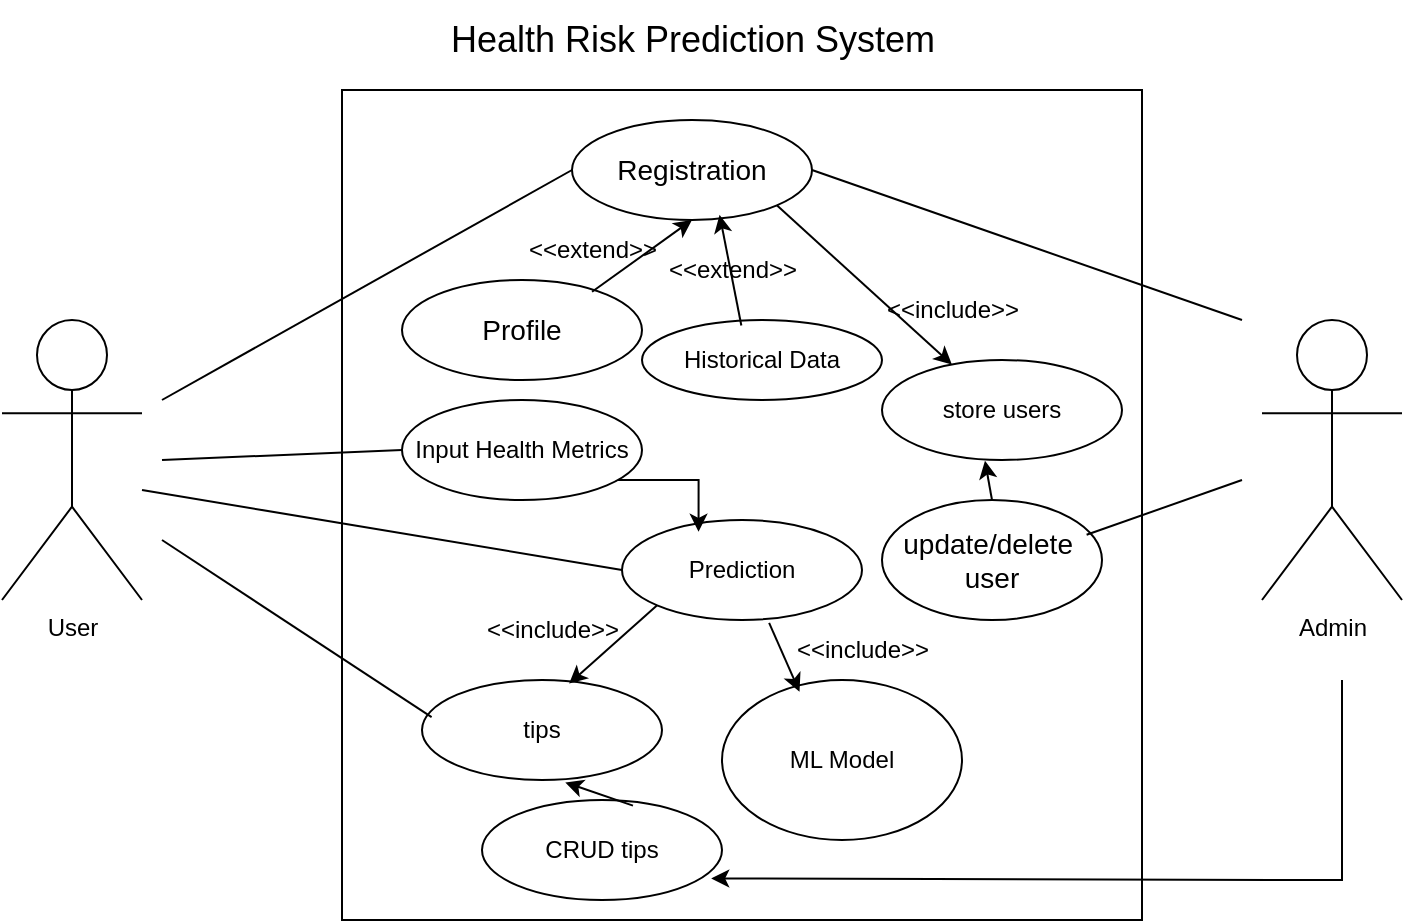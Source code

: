 <mxfile version="24.8.3">
  <diagram name="Page-1" id="DKO4C-I1yTu87NBLZZFT">
    <mxGraphModel dx="1221" dy="638" grid="1" gridSize="10" guides="1" tooltips="1" connect="1" arrows="1" fold="1" page="1" pageScale="1" pageWidth="850" pageHeight="1100" math="0" shadow="0">
      <root>
        <mxCell id="0" />
        <mxCell id="1" parent="0" />
        <mxCell id="FpKGDKynCjTsN8xnSe94-1" value="User" style="shape=umlActor;verticalLabelPosition=bottom;verticalAlign=top;html=1;" parent="1" vertex="1">
          <mxGeometry x="80" y="220" width="70" height="140" as="geometry" />
        </mxCell>
        <mxCell id="FpKGDKynCjTsN8xnSe94-2" value="Admin" style="shape=umlActor;verticalLabelPosition=bottom;verticalAlign=top;html=1;" parent="1" vertex="1">
          <mxGeometry x="710" y="220" width="70" height="140" as="geometry" />
        </mxCell>
        <mxCell id="FpKGDKynCjTsN8xnSe94-10" value="" style="rounded=0;whiteSpace=wrap;html=1;" parent="1" vertex="1">
          <mxGeometry x="250" y="105" width="400" height="415" as="geometry" />
        </mxCell>
        <mxCell id="FpKGDKynCjTsN8xnSe94-11" value="&lt;font style=&quot;font-size: 18px;&quot;&gt;Health Risk Prediction System&lt;/font&gt;" style="text;html=1;align=center;verticalAlign=middle;resizable=0;points=[];autosize=1;strokeColor=none;fillColor=none;" parent="1" vertex="1">
          <mxGeometry x="290" y="60" width="270" height="40" as="geometry" />
        </mxCell>
        <mxCell id="FpKGDKynCjTsN8xnSe94-12" value="&lt;font style=&quot;font-size: 14px;&quot;&gt;Registration&lt;/font&gt;" style="ellipse;whiteSpace=wrap;html=1;" parent="1" vertex="1">
          <mxGeometry x="365" y="120" width="120" height="50" as="geometry" />
        </mxCell>
        <mxCell id="FpKGDKynCjTsN8xnSe94-13" value="Historical Data" style="ellipse;whiteSpace=wrap;html=1;" parent="1" vertex="1">
          <mxGeometry x="400" y="220" width="120" height="40" as="geometry" />
        </mxCell>
        <mxCell id="FpKGDKynCjTsN8xnSe94-14" value="Input Health Metrics" style="ellipse;whiteSpace=wrap;html=1;" parent="1" vertex="1">
          <mxGeometry x="280" y="260" width="120" height="50" as="geometry" />
        </mxCell>
        <mxCell id="FpKGDKynCjTsN8xnSe94-15" value="Prediction" style="ellipse;whiteSpace=wrap;html=1;" parent="1" vertex="1">
          <mxGeometry x="390" y="320" width="120" height="50" as="geometry" />
        </mxCell>
        <mxCell id="FpKGDKynCjTsN8xnSe94-16" value="tips" style="ellipse;whiteSpace=wrap;html=1;" parent="1" vertex="1">
          <mxGeometry x="290" y="400" width="120" height="50" as="geometry" />
        </mxCell>
        <mxCell id="FpKGDKynCjTsN8xnSe94-17" value="ML Model" style="ellipse;whiteSpace=wrap;html=1;" parent="1" vertex="1">
          <mxGeometry x="440" y="400" width="120" height="80" as="geometry" />
        </mxCell>
        <mxCell id="FpKGDKynCjTsN8xnSe94-18" value="&lt;font style=&quot;font-size: 14px;&quot;&gt;Profile&lt;/font&gt;" style="ellipse;whiteSpace=wrap;html=1;" parent="1" vertex="1">
          <mxGeometry x="280" y="200" width="120" height="50" as="geometry" />
        </mxCell>
        <mxCell id="FpKGDKynCjTsN8xnSe94-20" value="" style="endArrow=none;html=1;rounded=0;entryX=0;entryY=0.5;entryDx=0;entryDy=0;" parent="1" target="FpKGDKynCjTsN8xnSe94-12" edge="1">
          <mxGeometry width="50" height="50" relative="1" as="geometry">
            <mxPoint x="160" y="260" as="sourcePoint" />
            <mxPoint x="450" y="260" as="targetPoint" />
          </mxGeometry>
        </mxCell>
        <mxCell id="FpKGDKynCjTsN8xnSe94-21" value="" style="endArrow=none;html=1;rounded=0;entryX=0;entryY=0.5;entryDx=0;entryDy=0;" parent="1" target="FpKGDKynCjTsN8xnSe94-14" edge="1">
          <mxGeometry width="50" height="50" relative="1" as="geometry">
            <mxPoint x="160" y="290" as="sourcePoint" />
            <mxPoint x="375" y="155" as="targetPoint" />
          </mxGeometry>
        </mxCell>
        <mxCell id="FpKGDKynCjTsN8xnSe94-22" value="" style="endArrow=none;html=1;rounded=0;entryX=0;entryY=0.5;entryDx=0;entryDy=0;" parent="1" target="FpKGDKynCjTsN8xnSe94-15" edge="1">
          <mxGeometry width="50" height="50" relative="1" as="geometry">
            <mxPoint x="150" y="305" as="sourcePoint" />
            <mxPoint x="370" y="360" as="targetPoint" />
          </mxGeometry>
        </mxCell>
        <mxCell id="FpKGDKynCjTsN8xnSe94-23" value="" style="endArrow=none;html=1;rounded=0;entryX=0.04;entryY=0.372;entryDx=0;entryDy=0;entryPerimeter=0;" parent="1" target="FpKGDKynCjTsN8xnSe94-16" edge="1">
          <mxGeometry width="50" height="50" relative="1" as="geometry">
            <mxPoint x="160" y="330" as="sourcePoint" />
            <mxPoint x="395" y="175" as="targetPoint" />
          </mxGeometry>
        </mxCell>
        <mxCell id="FpKGDKynCjTsN8xnSe94-27" value="" style="endArrow=none;html=1;rounded=0;exitX=1;exitY=0.5;exitDx=0;exitDy=0;" parent="1" source="FpKGDKynCjTsN8xnSe94-12" edge="1">
          <mxGeometry width="50" height="50" relative="1" as="geometry">
            <mxPoint x="220" y="340" as="sourcePoint" />
            <mxPoint x="700" y="220" as="targetPoint" />
          </mxGeometry>
        </mxCell>
        <mxCell id="FpKGDKynCjTsN8xnSe94-30" value="&amp;lt;&amp;lt;extend&amp;gt;&amp;gt;" style="text;html=1;align=center;verticalAlign=middle;resizable=0;points=[];autosize=1;strokeColor=none;fillColor=none;" parent="1" vertex="1">
          <mxGeometry x="400" y="180" width="90" height="30" as="geometry" />
        </mxCell>
        <mxCell id="FpKGDKynCjTsN8xnSe94-31" value="&amp;lt;&amp;lt;include&amp;gt;&amp;gt;" style="text;html=1;align=center;verticalAlign=middle;resizable=0;points=[];autosize=1;strokeColor=none;fillColor=none;" parent="1" vertex="1">
          <mxGeometry x="310" y="360" width="90" height="30" as="geometry" />
        </mxCell>
        <mxCell id="FpKGDKynCjTsN8xnSe94-32" value="&amp;lt;&amp;lt;extend&amp;gt;&amp;gt;" style="text;html=1;align=center;verticalAlign=middle;resizable=0;points=[];autosize=1;strokeColor=none;fillColor=none;" parent="1" vertex="1">
          <mxGeometry x="330" y="170" width="90" height="30" as="geometry" />
        </mxCell>
        <mxCell id="FpKGDKynCjTsN8xnSe94-34" value="&amp;lt;&amp;lt;include&amp;gt;&amp;gt;" style="text;html=1;align=center;verticalAlign=middle;resizable=0;points=[];autosize=1;strokeColor=none;fillColor=none;" parent="1" vertex="1">
          <mxGeometry x="465" y="370" width="90" height="30" as="geometry" />
        </mxCell>
        <mxCell id="FpKGDKynCjTsN8xnSe94-35" value="" style="endArrow=classic;html=1;rounded=0;exitX=0.414;exitY=0.069;exitDx=0;exitDy=0;entryX=0.615;entryY=0.948;entryDx=0;entryDy=0;entryPerimeter=0;exitPerimeter=0;" parent="1" source="FpKGDKynCjTsN8xnSe94-13" target="FpKGDKynCjTsN8xnSe94-12" edge="1">
          <mxGeometry width="50" height="50" relative="1" as="geometry">
            <mxPoint x="400" y="310" as="sourcePoint" />
            <mxPoint x="450" y="260" as="targetPoint" />
          </mxGeometry>
        </mxCell>
        <mxCell id="FpKGDKynCjTsN8xnSe94-36" value="" style="endArrow=classic;html=1;rounded=0;exitX=0.792;exitY=0.118;exitDx=0;exitDy=0;entryX=0.5;entryY=1;entryDx=0;entryDy=0;exitPerimeter=0;" parent="1" source="FpKGDKynCjTsN8xnSe94-18" target="FpKGDKynCjTsN8xnSe94-12" edge="1">
          <mxGeometry width="50" height="50" relative="1" as="geometry">
            <mxPoint x="478" y="206" as="sourcePoint" />
            <mxPoint x="449" y="177" as="targetPoint" />
          </mxGeometry>
        </mxCell>
        <mxCell id="FpKGDKynCjTsN8xnSe94-37" value="" style="endArrow=classic;html=1;rounded=0;exitX=0.613;exitY=1.028;exitDx=0;exitDy=0;entryX=0.323;entryY=0.073;entryDx=0;entryDy=0;entryPerimeter=0;exitPerimeter=0;" parent="1" source="FpKGDKynCjTsN8xnSe94-15" target="FpKGDKynCjTsN8xnSe94-17" edge="1">
          <mxGeometry width="50" height="50" relative="1" as="geometry">
            <mxPoint x="488" y="216" as="sourcePoint" />
            <mxPoint x="459" y="187" as="targetPoint" />
          </mxGeometry>
        </mxCell>
        <mxCell id="FpKGDKynCjTsN8xnSe94-38" value="" style="endArrow=classic;html=1;rounded=0;exitX=0;exitY=1;exitDx=0;exitDy=0;entryX=0.613;entryY=0.036;entryDx=0;entryDy=0;entryPerimeter=0;" parent="1" source="FpKGDKynCjTsN8xnSe94-15" target="FpKGDKynCjTsN8xnSe94-16" edge="1">
          <mxGeometry width="50" height="50" relative="1" as="geometry">
            <mxPoint x="498" y="226" as="sourcePoint" />
            <mxPoint x="469" y="197" as="targetPoint" />
          </mxGeometry>
        </mxCell>
        <mxCell id="P0ocBDUY4CHQqKMNYBiO-3" style="edgeStyle=orthogonalEdgeStyle;rounded=0;orthogonalLoop=1;jettySize=auto;html=1;entryX=0.319;entryY=0.118;entryDx=0;entryDy=0;entryPerimeter=0;" edge="1" parent="1" source="FpKGDKynCjTsN8xnSe94-14" target="FpKGDKynCjTsN8xnSe94-15">
          <mxGeometry relative="1" as="geometry">
            <Array as="points">
              <mxPoint x="428" y="300" />
            </Array>
          </mxGeometry>
        </mxCell>
        <mxCell id="P0ocBDUY4CHQqKMNYBiO-4" value="CRUD tips" style="ellipse;whiteSpace=wrap;html=1;" vertex="1" parent="1">
          <mxGeometry x="320" y="460" width="120" height="50" as="geometry" />
        </mxCell>
        <mxCell id="P0ocBDUY4CHQqKMNYBiO-6" style="edgeStyle=orthogonalEdgeStyle;rounded=0;orthogonalLoop=1;jettySize=auto;html=1;entryX=0.955;entryY=0.784;entryDx=0;entryDy=0;entryPerimeter=0;" edge="1" parent="1" target="P0ocBDUY4CHQqKMNYBiO-4">
          <mxGeometry relative="1" as="geometry">
            <mxPoint x="750" y="400" as="sourcePoint" />
            <Array as="points">
              <mxPoint x="715" y="500" />
              <mxPoint x="790" y="500" />
            </Array>
          </mxGeometry>
        </mxCell>
        <mxCell id="P0ocBDUY4CHQqKMNYBiO-8" value="&lt;font style=&quot;font-size: 14px;&quot;&gt;update/delete&amp;nbsp;&lt;/font&gt;&lt;div&gt;&lt;font style=&quot;font-size: 14px;&quot;&gt;user&lt;/font&gt;&lt;/div&gt;" style="ellipse;whiteSpace=wrap;html=1;" vertex="1" parent="1">
          <mxGeometry x="520" y="310" width="110" height="60" as="geometry" />
        </mxCell>
        <mxCell id="P0ocBDUY4CHQqKMNYBiO-11" value="" style="endArrow=none;html=1;rounded=0;exitX=0.93;exitY=0.29;exitDx=0;exitDy=0;exitPerimeter=0;" edge="1" parent="1" source="P0ocBDUY4CHQqKMNYBiO-8">
          <mxGeometry width="50" height="50" relative="1" as="geometry">
            <mxPoint x="400" y="350" as="sourcePoint" />
            <mxPoint x="700" y="300" as="targetPoint" />
          </mxGeometry>
        </mxCell>
        <mxCell id="P0ocBDUY4CHQqKMNYBiO-12" value="store users" style="ellipse;whiteSpace=wrap;html=1;" vertex="1" parent="1">
          <mxGeometry x="520" y="240" width="120" height="50" as="geometry" />
        </mxCell>
        <mxCell id="P0ocBDUY4CHQqKMNYBiO-14" value="" style="endArrow=classic;html=1;rounded=0;exitX=0.5;exitY=0;exitDx=0;exitDy=0;entryX=0.429;entryY=1.007;entryDx=0;entryDy=0;entryPerimeter=0;" edge="1" parent="1" source="P0ocBDUY4CHQqKMNYBiO-8" target="P0ocBDUY4CHQqKMNYBiO-12">
          <mxGeometry width="50" height="50" relative="1" as="geometry">
            <mxPoint x="400" y="350" as="sourcePoint" />
            <mxPoint x="450" y="300" as="targetPoint" />
          </mxGeometry>
        </mxCell>
        <mxCell id="P0ocBDUY4CHQqKMNYBiO-15" value="" style="endArrow=classic;html=1;rounded=0;exitX=1;exitY=1;exitDx=0;exitDy=0;" edge="1" parent="1" source="FpKGDKynCjTsN8xnSe94-12" target="P0ocBDUY4CHQqKMNYBiO-12">
          <mxGeometry width="50" height="50" relative="1" as="geometry">
            <mxPoint x="400" y="350" as="sourcePoint" />
            <mxPoint x="450" y="300" as="targetPoint" />
          </mxGeometry>
        </mxCell>
        <mxCell id="P0ocBDUY4CHQqKMNYBiO-16" value="&amp;lt;&amp;lt;include&amp;gt;&amp;gt;" style="text;html=1;align=center;verticalAlign=middle;resizable=0;points=[];autosize=1;strokeColor=none;fillColor=none;" vertex="1" parent="1">
          <mxGeometry x="510" y="200" width="90" height="30" as="geometry" />
        </mxCell>
        <mxCell id="P0ocBDUY4CHQqKMNYBiO-17" value="" style="endArrow=classic;html=1;rounded=0;exitX=0.629;exitY=0.056;exitDx=0;exitDy=0;exitPerimeter=0;entryX=0.597;entryY=1.024;entryDx=0;entryDy=0;entryPerimeter=0;" edge="1" parent="1" source="P0ocBDUY4CHQqKMNYBiO-4" target="FpKGDKynCjTsN8xnSe94-16">
          <mxGeometry width="50" height="50" relative="1" as="geometry">
            <mxPoint x="400" y="350" as="sourcePoint" />
            <mxPoint x="450" y="300" as="targetPoint" />
          </mxGeometry>
        </mxCell>
      </root>
    </mxGraphModel>
  </diagram>
</mxfile>
